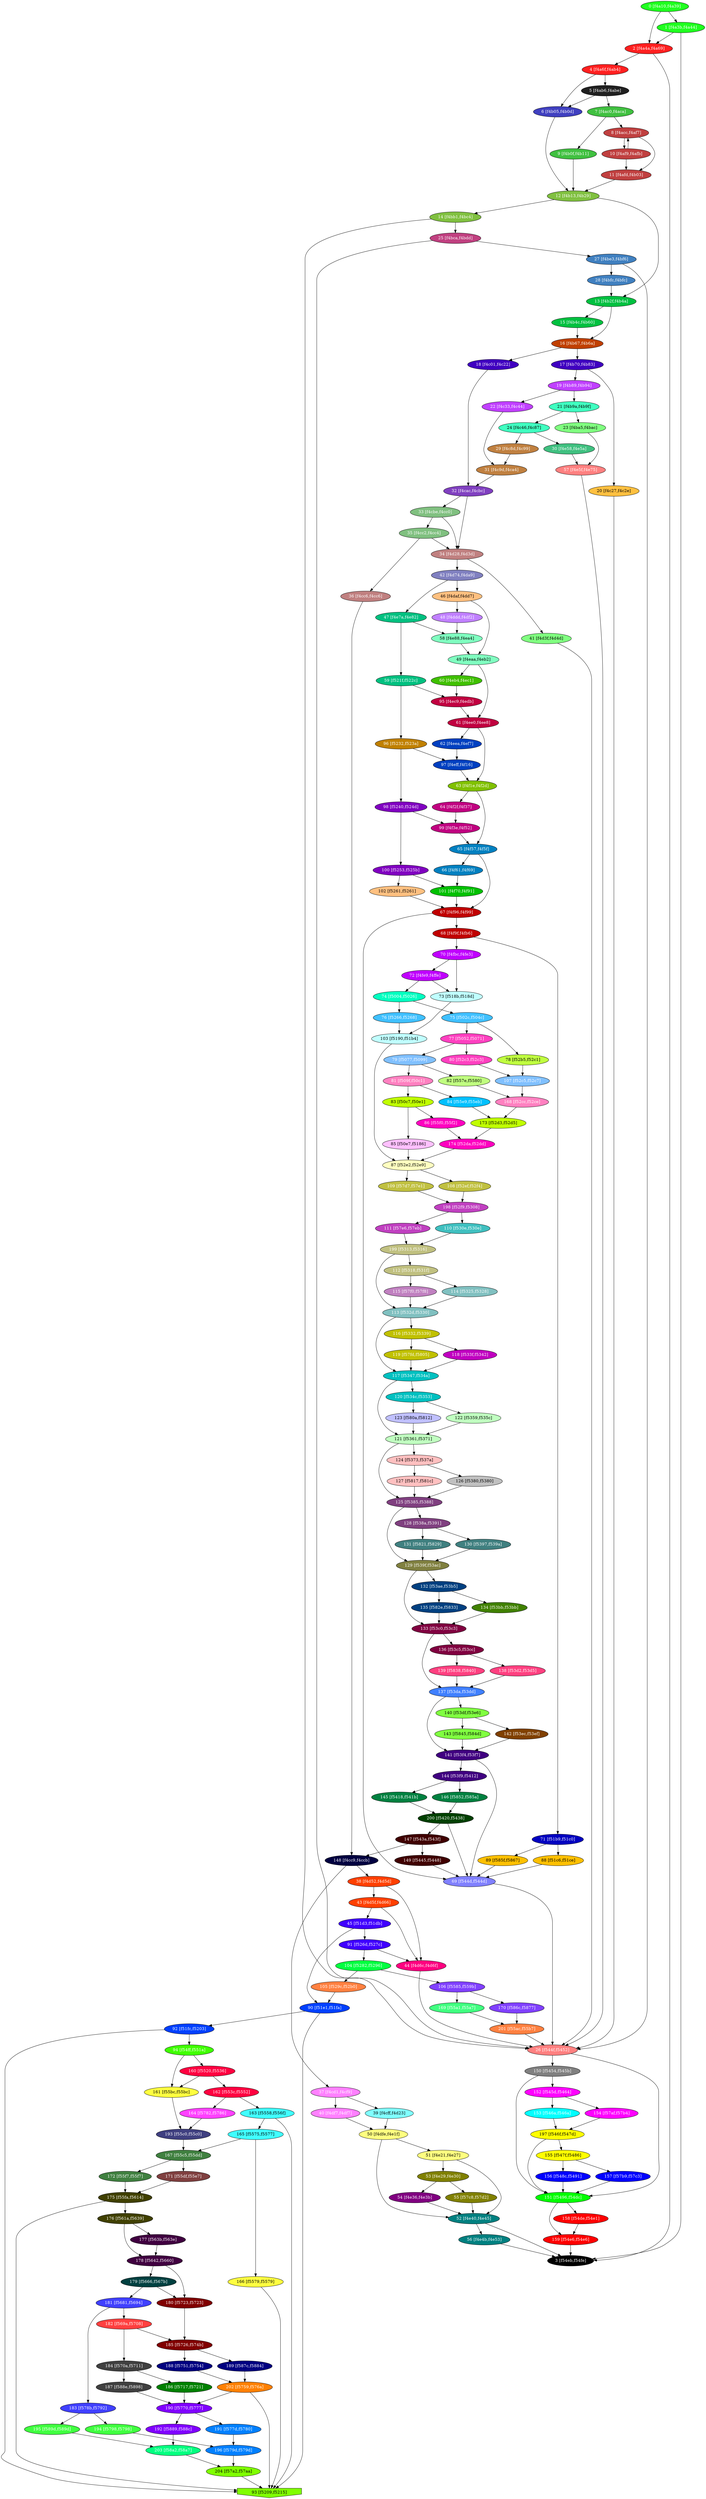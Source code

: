 diGraph libnss3{
	libnss3_0  [style=filled fillcolor="#20FF20" fontcolor="#ffffff" shape=oval label="0 [f4a10,f4a39]"]
	libnss3_1  [style=filled fillcolor="#20FF20" fontcolor="#ffffff" shape=oval label="1 [f4a3b,f4a44]"]
	libnss3_2  [style=filled fillcolor="#FF2020" fontcolor="#ffffff" shape=oval label="2 [f4a4a,f4a69]"]
	libnss3_3  [style=filled fillcolor="#000000" fontcolor="#ffffff" shape=oval label="3 [f54eb,f54fe]"]
	libnss3_4  [style=filled fillcolor="#FF2020" fontcolor="#ffffff" shape=oval label="4 [f4a6f,f4ab4]"]
	libnss3_5  [style=filled fillcolor="#202020" fontcolor="#ffffff" shape=oval label="5 [f4ab6,f4abe]"]
	libnss3_6  [style=filled fillcolor="#4040C0" fontcolor="#ffffff" shape=oval label="6 [f4b05,f4b0d]"]
	libnss3_7  [style=filled fillcolor="#40C040" fontcolor="#ffffff" shape=oval label="7 [f4ac0,f4aca]"]
	libnss3_8  [style=filled fillcolor="#C04040" fontcolor="#ffffff" shape=oval label="8 [f4acc,f4af7]"]
	libnss3_9  [style=filled fillcolor="#40C040" fontcolor="#ffffff" shape=oval label="9 [f4b0f,f4b11]"]
	libnss3_a  [style=filled fillcolor="#C04040" fontcolor="#ffffff" shape=oval label="10 [f4af9,f4afb]"]
	libnss3_b  [style=filled fillcolor="#C04040" fontcolor="#ffffff" shape=oval label="11 [f4afd,f4b03]"]
	libnss3_c  [style=filled fillcolor="#80C040" fontcolor="#ffffff" shape=oval label="12 [f4b13,f4b29]"]
	libnss3_d  [style=filled fillcolor="#00C040" fontcolor="#ffffff" shape=oval label="13 [f4b2f,f4b4a]"]
	libnss3_e  [style=filled fillcolor="#80C040" fontcolor="#ffffff" shape=oval label="14 [f4bb1,f4bc4]"]
	libnss3_f  [style=filled fillcolor="#00C040" fontcolor="#ffffff" shape=oval label="15 [f4b4c,f4b60]"]
	libnss3_10  [style=filled fillcolor="#C04000" fontcolor="#ffffff" shape=oval label="16 [f4b67,f4b6a]"]
	libnss3_11  [style=filled fillcolor="#4000C0" fontcolor="#ffffff" shape=oval label="17 [f4b70,f4b83]"]
	libnss3_12  [style=filled fillcolor="#4000C0" fontcolor="#ffffff" shape=oval label="18 [f4c01,f4c22]"]
	libnss3_13  [style=filled fillcolor="#C040FF" fontcolor="#ffffff" shape=oval label="19 [f4b89,f4b94]"]
	libnss3_14  [style=filled fillcolor="#FFC040" fontcolor="#000000" shape=oval label="20 [f4c27,f4c2e]"]
	libnss3_15  [style=filled fillcolor="#40FFC0" fontcolor="#000000" shape=oval label="21 [f4b9a,f4b9f]"]
	libnss3_16  [style=filled fillcolor="#C040FF" fontcolor="#ffffff" shape=oval label="22 [f4c33,f4c44]"]
	libnss3_17  [style=filled fillcolor="#80FF80" fontcolor="#000000" shape=oval label="23 [f4ba5,f4bac]"]
	libnss3_18  [style=filled fillcolor="#40FFC0" fontcolor="#000000" shape=oval label="24 [f4c46,f4c87]"]
	libnss3_19  [style=filled fillcolor="#C04080" fontcolor="#ffffff" shape=oval label="25 [f4bca,f4bdd]"]
	libnss3_1a  [style=filled fillcolor="#FF8080" fontcolor="#ffffff" shape=oval label="26 [f544f,f5452]"]
	libnss3_1b  [style=filled fillcolor="#4080C0" fontcolor="#ffffff" shape=oval label="27 [f4be3,f4bf6]"]
	libnss3_1c  [style=filled fillcolor="#4080C0" fontcolor="#ffffff" shape=oval label="28 [f4bfc,f4bfc]"]
	libnss3_1d  [style=filled fillcolor="#C08040" fontcolor="#ffffff" shape=oval label="29 [f4c8d,f4c99]"]
	libnss3_1e  [style=filled fillcolor="#40C080" fontcolor="#ffffff" shape=oval label="30 [f4e58,f4e5a]"]
	libnss3_1f  [style=filled fillcolor="#C08040" fontcolor="#ffffff" shape=oval label="31 [f4c9d,f4ca4]"]
	libnss3_20  [style=filled fillcolor="#8040C0" fontcolor="#ffffff" shape=oval label="32 [f4cac,f4cbc]"]
	libnss3_21  [style=filled fillcolor="#80C080" fontcolor="#ffffff" shape=oval label="33 [f4cbe,f4cc0]"]
	libnss3_22  [style=filled fillcolor="#C08080" fontcolor="#ffffff" shape=oval label="34 [f4d28,f4d3d]"]
	libnss3_23  [style=filled fillcolor="#80C080" fontcolor="#ffffff" shape=oval label="35 [f4cc2,f4cc4]"]
	libnss3_24  [style=filled fillcolor="#C08080" fontcolor="#ffffff" shape=oval label="36 [f4cc6,f4cc6]"]
	libnss3_25  [style=filled fillcolor="#FF80FF" fontcolor="#ffffff" shape=oval label="37 [f4cd1,f4cf9]"]
	libnss3_26  [style=filled fillcolor="#FF4000" fontcolor="#ffffff" shape=oval label="38 [f4d52,f4d5d]"]
	libnss3_27  [style=filled fillcolor="#80FFFF" fontcolor="#000000" shape=oval label="39 [f4cff,f4d23]"]
	libnss3_28  [style=filled fillcolor="#FF80FF" fontcolor="#ffffff" shape=oval label="40 [f4df7,f4df7]"]
	libnss3_29  [style=filled fillcolor="#80FF80" fontcolor="#000000" shape=oval label="41 [f4d3f,f4d4d]"]
	libnss3_2a  [style=filled fillcolor="#8080C0" fontcolor="#ffffff" shape=oval label="42 [f4d74,f4da9]"]
	libnss3_2b  [style=filled fillcolor="#FF4000" fontcolor="#ffffff" shape=oval label="43 [f4d5f,f4d66]"]
	libnss3_2c  [style=filled fillcolor="#FF0080" fontcolor="#ffffff" shape=oval label="44 [f4d6c,f4d6f]"]
	libnss3_2d  [style=filled fillcolor="#4000FF" fontcolor="#ffffff" shape=oval label="45 [f51d3,f51db]"]
	libnss3_2e  [style=filled fillcolor="#FFC080" fontcolor="#000000" shape=oval label="46 [f4daf,f4dd7]"]
	libnss3_2f  [style=filled fillcolor="#00C080" fontcolor="#ffffff" shape=oval label="47 [f4e7a,f4e82]"]
	libnss3_30  [style=filled fillcolor="#C080FF" fontcolor="#ffffff" shape=oval label="48 [f4ddd,f4df2]"]
	libnss3_31  [style=filled fillcolor="#80FFC0" fontcolor="#000000" shape=oval label="49 [f4eaa,f4eb2]"]
	libnss3_32  [style=filled fillcolor="#FFFF80" fontcolor="#000000" shape=oval label="50 [f4dfe,f4e1f]"]
	libnss3_33  [style=filled fillcolor="#FFFF80" fontcolor="#000000" shape=oval label="51 [f4e21,f4e27]"]
	libnss3_34  [style=filled fillcolor="#008080" fontcolor="#ffffff" shape=oval label="52 [f4e40,f4e45]"]
	libnss3_35  [style=filled fillcolor="#808000" fontcolor="#ffffff" shape=oval label="53 [f4e29,f4e30]"]
	libnss3_36  [style=filled fillcolor="#800080" fontcolor="#ffffff" shape=oval label="54 [f4e36,f4e3b]"]
	libnss3_37  [style=filled fillcolor="#808000" fontcolor="#ffffff" shape=oval label="55 [f57c8,f57d2]"]
	libnss3_38  [style=filled fillcolor="#008080" fontcolor="#ffffff" shape=oval label="56 [f4e4b,f4e53]"]
	libnss3_39  [style=filled fillcolor="#FF8080" fontcolor="#ffffff" shape=oval label="57 [f4e5f,f4e75]"]
	libnss3_3a  [style=filled fillcolor="#80FFC0" fontcolor="#000000" shape=oval label="58 [f4e88,f4ea4]"]
	libnss3_3b  [style=filled fillcolor="#00C080" fontcolor="#ffffff" shape=oval label="59 [f521f,f522c]"]
	libnss3_3c  [style=filled fillcolor="#40C000" fontcolor="#ffffff" shape=oval label="60 [f4eb4,f4ec1]"]
	libnss3_3d  [style=filled fillcolor="#C00040" fontcolor="#ffffff" shape=oval label="61 [f4ee0,f4ee8]"]
	libnss3_3e  [style=filled fillcolor="#0040C0" fontcolor="#ffffff" shape=oval label="62 [f4eea,f4ef7]"]
	libnss3_3f  [style=filled fillcolor="#80C000" fontcolor="#ffffff" shape=oval label="63 [f4f1e,f4f2d]"]
	libnss3_40  [style=filled fillcolor="#C00080" fontcolor="#ffffff" shape=oval label="64 [f4f2f,f4f37]"]
	libnss3_41  [style=filled fillcolor="#0080C0" fontcolor="#ffffff" shape=oval label="65 [f4f57,f4f5f]"]
	libnss3_42  [style=filled fillcolor="#0080C0" fontcolor="#ffffff" shape=oval label="66 [f4f61,f4f69]"]
	libnss3_43  [style=filled fillcolor="#C00000" fontcolor="#ffffff" shape=oval label="67 [f4f96,f4f99]"]
	libnss3_44  [style=filled fillcolor="#C00000" fontcolor="#ffffff" shape=oval label="68 [f4f9f,f4fb6]"]
	libnss3_45  [style=filled fillcolor="#8080FF" fontcolor="#ffffff" shape=oval label="69 [f544d,f544d]"]
	libnss3_46  [style=filled fillcolor="#C000FF" fontcolor="#ffffff" shape=oval label="70 [f4fbc,f4fe3]"]
	libnss3_47  [style=filled fillcolor="#0000C0" fontcolor="#ffffff" shape=oval label="71 [f51b9,f51c0]"]
	libnss3_48  [style=filled fillcolor="#C000FF" fontcolor="#ffffff" shape=oval label="72 [f4fe9,f4ffe]"]
	libnss3_49  [style=filled fillcolor="#C0FFFF" fontcolor="#000000" shape=oval label="73 [f518b,f518d]"]
	libnss3_4a  [style=filled fillcolor="#00FFC0" fontcolor="#ffffff" shape=oval label="74 [f5004,f5026]"]
	libnss3_4b  [style=filled fillcolor="#40C0FF" fontcolor="#ffffff" shape=oval label="75 [f502c,f504c]"]
	libnss3_4c  [style=filled fillcolor="#40C0FF" fontcolor="#ffffff" shape=oval label="76 [f5266,f5268]"]
	libnss3_4d  [style=filled fillcolor="#FF40C0" fontcolor="#ffffff" shape=oval label="77 [f5052,f5071]"]
	libnss3_4e  [style=filled fillcolor="#C0FF40" fontcolor="#000000" shape=oval label="78 [f52b5,f52c1]"]
	libnss3_4f  [style=filled fillcolor="#80C0FF" fontcolor="#ffffff" shape=oval label="79 [f5077,f5099]"]
	libnss3_50  [style=filled fillcolor="#FF40C0" fontcolor="#ffffff" shape=oval label="80 [f52c3,f52c3]"]
	libnss3_51  [style=filled fillcolor="#FF80C0" fontcolor="#ffffff" shape=oval label="81 [f509f,f50c1]"]
	libnss3_52  [style=filled fillcolor="#C0FF80" fontcolor="#000000" shape=oval label="82 [f557e,f5580]"]
	libnss3_53  [style=filled fillcolor="#C0FF00" fontcolor="#000000" shape=oval label="83 [f50c7,f50e1]"]
	libnss3_54  [style=filled fillcolor="#00C0FF" fontcolor="#ffffff" shape=oval label="84 [f55e9,f55eb]"]
	libnss3_55  [style=filled fillcolor="#FFC0FF" fontcolor="#000000" shape=oval label="85 [f50e7,f5186]"]
	libnss3_56  [style=filled fillcolor="#FF00C0" fontcolor="#ffffff" shape=oval label="86 [f55f0,f55f2]"]
	libnss3_57  [style=filled fillcolor="#FFFFC0" fontcolor="#000000" shape=oval label="87 [f52e2,f52e9]"]
	libnss3_58  [style=filled fillcolor="#FFC000" fontcolor="#000000" shape=oval label="88 [f51c6,f51ce]"]
	libnss3_59  [style=filled fillcolor="#FFC000" fontcolor="#000000" shape=oval label="89 [f585f,f5867]"]
	libnss3_5a  [style=filled fillcolor="#0040FF" fontcolor="#ffffff" shape=oval label="90 [f51e1,f51fa]"]
	libnss3_5b  [style=filled fillcolor="#4000FF" fontcolor="#ffffff" shape=oval label="91 [f526d,f527c]"]
	libnss3_5c  [style=filled fillcolor="#0040FF" fontcolor="#ffffff" shape=oval label="92 [f51fc,f5203]"]
	libnss3_5d  [style=filled fillcolor="#80FF00" fontcolor="#000000" shape=invhouse label="93 [f5209,f5215]"]
	libnss3_5e  [style=filled fillcolor="#40FF00" fontcolor="#ffffff" shape=oval label="94 [f54ff,f551a]"]
	libnss3_5f  [style=filled fillcolor="#C00040" fontcolor="#ffffff" shape=oval label="95 [f4ec9,f4edb]"]
	libnss3_60  [style=filled fillcolor="#C08000" fontcolor="#ffffff" shape=oval label="96 [f5232,f523a]"]
	libnss3_61  [style=filled fillcolor="#0040C0" fontcolor="#ffffff" shape=oval label="97 [f4eff,f4f16]"]
	libnss3_62  [style=filled fillcolor="#8000C0" fontcolor="#ffffff" shape=oval label="98 [f5240,f524d]"]
	libnss3_63  [style=filled fillcolor="#C00080" fontcolor="#ffffff" shape=oval label="99 [f4f3e,f4f52]"]
	libnss3_64  [style=filled fillcolor="#8000C0" fontcolor="#ffffff" shape=oval label="100 [f5253,f525b]"]
	libnss3_65  [style=filled fillcolor="#00C000" fontcolor="#ffffff" shape=oval label="101 [f4f70,f4f91]"]
	libnss3_66  [style=filled fillcolor="#FFC080" fontcolor="#000000" shape=oval label="102 [f5261,f5261]"]
	libnss3_67  [style=filled fillcolor="#C0FFFF" fontcolor="#000000" shape=oval label="103 [f5190,f51b4]"]
	libnss3_68  [style=filled fillcolor="#00FF40" fontcolor="#ffffff" shape=oval label="104 [f5282,f5296]"]
	libnss3_69  [style=filled fillcolor="#FF8040" fontcolor="#ffffff" shape=oval label="105 [f529c,f52b0]"]
	libnss3_6a  [style=filled fillcolor="#8040FF" fontcolor="#ffffff" shape=oval label="106 [f5585,f559b]"]
	libnss3_6b  [style=filled fillcolor="#80C0FF" fontcolor="#ffffff" shape=oval label="107 [f52c5,f52c7]"]
	libnss3_6c  [style=filled fillcolor="#C0C040" fontcolor="#ffffff" shape=oval label="108 [f52ef,f52f4]"]
	libnss3_6d  [style=filled fillcolor="#C0C040" fontcolor="#ffffff" shape=oval label="109 [f57d7,f57e1]"]
	libnss3_6e  [style=filled fillcolor="#40C0C0" fontcolor="#ffffff" shape=oval label="110 [f530e,f530e]"]
	libnss3_6f  [style=filled fillcolor="#C040C0" fontcolor="#ffffff" shape=oval label="111 [f57e6,f57eb]"]
	libnss3_70  [style=filled fillcolor="#C0C080" fontcolor="#ffffff" shape=oval label="112 [f5318,f531f]"]
	libnss3_71  [style=filled fillcolor="#80C0C0" fontcolor="#ffffff" shape=oval label="113 [f532d,f5330]"]
	libnss3_72  [style=filled fillcolor="#80C0C0" fontcolor="#ffffff" shape=oval label="114 [f5325,f5328]"]
	libnss3_73  [style=filled fillcolor="#C080C0" fontcolor="#ffffff" shape=oval label="115 [f57f0,f57f8]"]
	libnss3_74  [style=filled fillcolor="#C0C000" fontcolor="#ffffff" shape=oval label="116 [f5332,f5339]"]
	libnss3_75  [style=filled fillcolor="#00C0C0" fontcolor="#ffffff" shape=oval label="117 [f5347,f534a]"]
	libnss3_76  [style=filled fillcolor="#C000C0" fontcolor="#ffffff" shape=oval label="118 [f533f,f5342]"]
	libnss3_77  [style=filled fillcolor="#C0C000" fontcolor="#ffffff" shape=oval label="119 [f57fd,f5805]"]
	libnss3_78  [style=filled fillcolor="#00C0C0" fontcolor="#ffffff" shape=oval label="120 [f534c,f5353]"]
	libnss3_79  [style=filled fillcolor="#C0FFC0" fontcolor="#000000" shape=oval label="121 [f5361,f5371]"]
	libnss3_7a  [style=filled fillcolor="#C0FFC0" fontcolor="#000000" shape=oval label="122 [f5359,f535c]"]
	libnss3_7b  [style=filled fillcolor="#C0C0FF" fontcolor="#000000" shape=oval label="123 [f580a,f5812]"]
	libnss3_7c  [style=filled fillcolor="#FFC0C0" fontcolor="#000000" shape=oval label="124 [f5373,f537a]"]
	libnss3_7d  [style=filled fillcolor="#804080" fontcolor="#ffffff" shape=oval label="125 [f5385,f5388]"]
	libnss3_7e  [style=filled fillcolor="#C0C0C0" fontcolor="#000000" shape=oval label="126 [f5380,f5380]"]
	libnss3_7f  [style=filled fillcolor="#FFC0C0" fontcolor="#000000" shape=oval label="127 [f5817,f581c]"]
	libnss3_80  [style=filled fillcolor="#804080" fontcolor="#ffffff" shape=oval label="128 [f538a,f5391]"]
	libnss3_81  [style=filled fillcolor="#808040" fontcolor="#ffffff" shape=oval label="129 [f539f,f53ac]"]
	libnss3_82  [style=filled fillcolor="#408080" fontcolor="#ffffff" shape=oval label="130 [f5397,f539a]"]
	libnss3_83  [style=filled fillcolor="#408080" fontcolor="#ffffff" shape=oval label="131 [f5821,f5829]"]
	libnss3_84  [style=filled fillcolor="#004080" fontcolor="#ffffff" shape=oval label="132 [f53ae,f53b5]"]
	libnss3_85  [style=filled fillcolor="#800040" fontcolor="#ffffff" shape=oval label="133 [f53c0,f53c3]"]
	libnss3_86  [style=filled fillcolor="#408000" fontcolor="#ffffff" shape=oval label="134 [f53bb,f53bb]"]
	libnss3_87  [style=filled fillcolor="#004080" fontcolor="#ffffff" shape=oval label="135 [f582e,f5833]"]
	libnss3_88  [style=filled fillcolor="#800040" fontcolor="#ffffff" shape=oval label="136 [f53c5,f53cc]"]
	libnss3_89  [style=filled fillcolor="#4080FF" fontcolor="#ffffff" shape=oval label="137 [f53da,f53dd]"]
	libnss3_8a  [style=filled fillcolor="#FF4080" fontcolor="#ffffff" shape=oval label="138 [f53d2,f53d5]"]
	libnss3_8b  [style=filled fillcolor="#FF4080" fontcolor="#ffffff" shape=oval label="139 [f5838,f5840]"]
	libnss3_8c  [style=filled fillcolor="#80FF40" fontcolor="#000000" shape=oval label="140 [f53df,f53e6]"]
	libnss3_8d  [style=filled fillcolor="#400080" fontcolor="#ffffff" shape=oval label="141 [f53f4,f53f7]"]
	libnss3_8e  [style=filled fillcolor="#804000" fontcolor="#ffffff" shape=oval label="142 [f53ec,f53ef]"]
	libnss3_8f  [style=filled fillcolor="#80FF40" fontcolor="#000000" shape=oval label="143 [f5845,f584d]"]
	libnss3_90  [style=filled fillcolor="#400080" fontcolor="#ffffff" shape=oval label="144 [f53f9,f5412]"]
	libnss3_91  [style=filled fillcolor="#008040" fontcolor="#ffffff" shape=oval label="145 [f5418,f541b]"]
	libnss3_92  [style=filled fillcolor="#008040" fontcolor="#ffffff" shape=oval label="146 [f5852,f585a]"]
	libnss3_93  [style=filled fillcolor="#400000" fontcolor="#ffffff" shape=oval label="147 [f543a,f543f]"]
	libnss3_94  [style=filled fillcolor="#000040" fontcolor="#ffffff" shape=oval label="148 [f4cc9,f4ccb]"]
	libnss3_95  [style=filled fillcolor="#400000" fontcolor="#ffffff" shape=oval label="149 [f5445,f5448]"]
	libnss3_96  [style=filled fillcolor="#808080" fontcolor="#ffffff" shape=oval label="150 [f5454,f545b]"]
	libnss3_97  [style=filled fillcolor="#00FF00" fontcolor="#ffffff" shape=oval label="151 [f5496,f54dc]"]
	libnss3_98  [style=filled fillcolor="#FF00FF" fontcolor="#ffffff" shape=oval label="152 [f545d,f5464]"]
	libnss3_99  [style=filled fillcolor="#00FFFF" fontcolor="#ffffff" shape=oval label="153 [f546a,f546a]"]
	libnss3_9a  [style=filled fillcolor="#FF00FF" fontcolor="#ffffff" shape=oval label="154 [f57af,f57b4]"]
	libnss3_9b  [style=filled fillcolor="#FFFF00" fontcolor="#000000" shape=oval label="155 [f547f,f5486]"]
	libnss3_9c  [style=filled fillcolor="#0000FF" fontcolor="#ffffff" shape=oval label="156 [f548c,f5491]"]
	libnss3_9d  [style=filled fillcolor="#0000FF" fontcolor="#ffffff" shape=oval label="157 [f57b9,f57c3]"]
	libnss3_9e  [style=filled fillcolor="#FF0000" fontcolor="#ffffff" shape=oval label="158 [f54de,f54e1]"]
	libnss3_9f  [style=filled fillcolor="#FF0000" fontcolor="#ffffff" shape=oval label="159 [f54e6,f54e6]"]
	libnss3_a0  [style=filled fillcolor="#FF0040" fontcolor="#ffffff" shape=oval label="160 [f5520,f5536]"]
	libnss3_a1  [style=filled fillcolor="#FFFF40" fontcolor="#000000" shape=oval label="161 [f55bc,f55bc]"]
	libnss3_a2  [style=filled fillcolor="#FF0040" fontcolor="#ffffff" shape=oval label="162 [f553c,f5552]"]
	libnss3_a3  [style=filled fillcolor="#40FFFF" fontcolor="#000000" shape=oval label="163 [f5558,f556f]"]
	libnss3_a4  [style=filled fillcolor="#FF40FF" fontcolor="#ffffff" shape=oval label="164 [f5782,f5786]"]
	libnss3_a5  [style=filled fillcolor="#40FFFF" fontcolor="#000000" shape=oval label="165 [f5575,f5577]"]
	libnss3_a6  [style=filled fillcolor="#FFFF40" fontcolor="#000000" shape=oval label="166 [f5579,f5579]"]
	libnss3_a7  [style=filled fillcolor="#408040" fontcolor="#ffffff" shape=oval label="167 [f55c5,f55dd]"]
	libnss3_a8  [style=filled fillcolor="#FF80C0" fontcolor="#ffffff" shape=oval label="168 [f52cc,f52ce]"]
	libnss3_a9  [style=filled fillcolor="#40FF80" fontcolor="#ffffff" shape=oval label="169 [f55a1,f55a7]"]
	libnss3_aa  [style=filled fillcolor="#8040FF" fontcolor="#ffffff" shape=oval label="170 [f586c,f5877]"]
	libnss3_ab  [style=filled fillcolor="#804040" fontcolor="#ffffff" shape=oval label="171 [f55df,f55e7]"]
	libnss3_ac  [style=filled fillcolor="#408040" fontcolor="#ffffff" shape=oval label="172 [f55f7,f55f7]"]
	libnss3_ad  [style=filled fillcolor="#C0FF00" fontcolor="#000000" shape=oval label="173 [f52d3,f52d5]"]
	libnss3_ae  [style=filled fillcolor="#FF00C0" fontcolor="#ffffff" shape=oval label="174 [f52da,f52dd]"]
	libnss3_af  [style=filled fillcolor="#404000" fontcolor="#ffffff" shape=oval label="175 [f55fa,f5614]"]
	libnss3_b0  [style=filled fillcolor="#404000" fontcolor="#ffffff" shape=oval label="176 [f561a,f5639]"]
	libnss3_b1  [style=filled fillcolor="#400040" fontcolor="#ffffff" shape=oval label="177 [f563b,f563e]"]
	libnss3_b2  [style=filled fillcolor="#400040" fontcolor="#ffffff" shape=oval label="178 [f5642,f5660]"]
	libnss3_b3  [style=filled fillcolor="#004040" fontcolor="#ffffff" shape=oval label="179 [f5666,f567b]"]
	libnss3_b4  [style=filled fillcolor="#800000" fontcolor="#ffffff" shape=oval label="180 [f5723,f5723]"]
	libnss3_b5  [style=filled fillcolor="#4040FF" fontcolor="#ffffff" shape=oval label="181 [f5681,f5694]"]
	libnss3_b6  [style=filled fillcolor="#FF4040" fontcolor="#ffffff" shape=oval label="182 [f569a,f5708]"]
	libnss3_b7  [style=filled fillcolor="#4040FF" fontcolor="#ffffff" shape=oval label="183 [f578b,f5792]"]
	libnss3_b8  [style=filled fillcolor="#404040" fontcolor="#ffffff" shape=oval label="184 [f570a,f5711]"]
	libnss3_b9  [style=filled fillcolor="#800000" fontcolor="#ffffff" shape=oval label="185 [f5726,f574b]"]
	libnss3_ba  [style=filled fillcolor="#008000" fontcolor="#ffffff" shape=oval label="186 [f5717,f5721]"]
	libnss3_bb  [style=filled fillcolor="#404040" fontcolor="#ffffff" shape=oval label="187 [f588e,f5898]"]
	libnss3_bc  [style=filled fillcolor="#000080" fontcolor="#ffffff" shape=oval label="188 [f5751,f5754]"]
	libnss3_bd  [style=filled fillcolor="#000080" fontcolor="#ffffff" shape=oval label="189 [f587c,f5884]"]
	libnss3_be  [style=filled fillcolor="#8000FF" fontcolor="#ffffff" shape=oval label="190 [f5770,f5777]"]
	libnss3_bf  [style=filled fillcolor="#0080FF" fontcolor="#ffffff" shape=oval label="191 [f577d,f5780]"]
	libnss3_c0  [style=filled fillcolor="#8000FF" fontcolor="#ffffff" shape=oval label="192 [f5889,f588c]"]
	libnss3_c1  [style=filled fillcolor="#404080" fontcolor="#ffffff" shape=oval label="193 [f55c0,f55c0]"]
	libnss3_c2  [style=filled fillcolor="#40FF40" fontcolor="#ffffff" shape=oval label="194 [f5798,f5798]"]
	libnss3_c3  [style=filled fillcolor="#40FF40" fontcolor="#ffffff" shape=oval label="195 [f589d,f589d]"]
	libnss3_c4  [style=filled fillcolor="#0080FF" fontcolor="#ffffff" shape=oval label="196 [f579d,f579d]"]
	libnss3_c5  [style=filled fillcolor="#FFFF00" fontcolor="#000000" shape=oval label="197 [f546f,f547d]"]
	libnss3_c6  [style=filled fillcolor="#C040C0" fontcolor="#ffffff" shape=oval label="198 [f52f9,f5308]"]
	libnss3_c7  [style=filled fillcolor="#C0C080" fontcolor="#ffffff" shape=oval label="199 [f5313,f5316]"]
	libnss3_c8  [style=filled fillcolor="#004000" fontcolor="#ffffff" shape=oval label="200 [f5420,f5438]"]
	libnss3_c9  [style=filled fillcolor="#FF8040" fontcolor="#ffffff" shape=oval label="201 [f55ac,f55b7]"]
	libnss3_ca  [style=filled fillcolor="#FF8000" fontcolor="#ffffff" shape=oval label="202 [f5759,f576a]"]
	libnss3_cb  [style=filled fillcolor="#00FF80" fontcolor="#ffffff" shape=oval label="203 [f58a2,f58a7]"]
	libnss3_cc  [style=filled fillcolor="#80FF00" fontcolor="#000000" shape=oval label="204 [f57a2,f57aa]"]

	libnss3_0 -> libnss3_1
	libnss3_0 -> libnss3_2
	libnss3_1 -> libnss3_2
	libnss3_1 -> libnss3_3
	libnss3_2 -> libnss3_3
	libnss3_2 -> libnss3_4
	libnss3_4 -> libnss3_5
	libnss3_4 -> libnss3_6
	libnss3_5 -> libnss3_6
	libnss3_5 -> libnss3_7
	libnss3_6 -> libnss3_c
	libnss3_7 -> libnss3_8
	libnss3_7 -> libnss3_9
	libnss3_8 -> libnss3_a
	libnss3_8 -> libnss3_b
	libnss3_9 -> libnss3_c
	libnss3_a -> libnss3_8
	libnss3_a -> libnss3_b
	libnss3_b -> libnss3_c
	libnss3_c -> libnss3_d
	libnss3_c -> libnss3_e
	libnss3_d -> libnss3_f
	libnss3_d -> libnss3_10
	libnss3_e -> libnss3_19
	libnss3_e -> libnss3_1a
	libnss3_f -> libnss3_10
	libnss3_10 -> libnss3_11
	libnss3_10 -> libnss3_12
	libnss3_11 -> libnss3_13
	libnss3_11 -> libnss3_14
	libnss3_12 -> libnss3_20
	libnss3_13 -> libnss3_15
	libnss3_13 -> libnss3_16
	libnss3_14 -> libnss3_1a
	libnss3_15 -> libnss3_17
	libnss3_15 -> libnss3_18
	libnss3_16 -> libnss3_1f
	libnss3_17 -> libnss3_39
	libnss3_18 -> libnss3_1d
	libnss3_18 -> libnss3_1e
	libnss3_19 -> libnss3_1a
	libnss3_19 -> libnss3_1b
	libnss3_1a -> libnss3_96
	libnss3_1a -> libnss3_97
	libnss3_1b -> libnss3_1a
	libnss3_1b -> libnss3_1c
	libnss3_1c -> libnss3_d
	libnss3_1d -> libnss3_1f
	libnss3_1e -> libnss3_39
	libnss3_1f -> libnss3_20
	libnss3_20 -> libnss3_21
	libnss3_20 -> libnss3_22
	libnss3_21 -> libnss3_22
	libnss3_21 -> libnss3_23
	libnss3_22 -> libnss3_29
	libnss3_22 -> libnss3_2a
	libnss3_23 -> libnss3_22
	libnss3_23 -> libnss3_24
	libnss3_24 -> libnss3_94
	libnss3_25 -> libnss3_27
	libnss3_25 -> libnss3_28
	libnss3_26 -> libnss3_2b
	libnss3_26 -> libnss3_2c
	libnss3_27 -> libnss3_32
	libnss3_28 -> libnss3_32
	libnss3_29 -> libnss3_1a
	libnss3_2a -> libnss3_2e
	libnss3_2a -> libnss3_2f
	libnss3_2b -> libnss3_2c
	libnss3_2b -> libnss3_2d
	libnss3_2c -> libnss3_1a
	libnss3_2d -> libnss3_5a
	libnss3_2d -> libnss3_5b
	libnss3_2e -> libnss3_30
	libnss3_2e -> libnss3_31
	libnss3_2f -> libnss3_3a
	libnss3_2f -> libnss3_3b
	libnss3_30 -> libnss3_3a
	libnss3_31 -> libnss3_3c
	libnss3_31 -> libnss3_3d
	libnss3_32 -> libnss3_33
	libnss3_32 -> libnss3_34
	libnss3_33 -> libnss3_34
	libnss3_33 -> libnss3_35
	libnss3_34 -> libnss3_3
	libnss3_34 -> libnss3_38
	libnss3_35 -> libnss3_36
	libnss3_35 -> libnss3_37
	libnss3_36 -> libnss3_34
	libnss3_37 -> libnss3_34
	libnss3_38 -> libnss3_3
	libnss3_39 -> libnss3_1a
	libnss3_3a -> libnss3_31
	libnss3_3b -> libnss3_5f
	libnss3_3b -> libnss3_60
	libnss3_3c -> libnss3_5f
	libnss3_3d -> libnss3_3e
	libnss3_3d -> libnss3_3f
	libnss3_3e -> libnss3_61
	libnss3_3f -> libnss3_40
	libnss3_3f -> libnss3_41
	libnss3_40 -> libnss3_63
	libnss3_41 -> libnss3_42
	libnss3_41 -> libnss3_43
	libnss3_42 -> libnss3_65
	libnss3_43 -> libnss3_44
	libnss3_43 -> libnss3_45
	libnss3_44 -> libnss3_46
	libnss3_44 -> libnss3_47
	libnss3_45 -> libnss3_1a
	libnss3_46 -> libnss3_48
	libnss3_46 -> libnss3_49
	libnss3_47 -> libnss3_58
	libnss3_47 -> libnss3_59
	libnss3_48 -> libnss3_49
	libnss3_48 -> libnss3_4a
	libnss3_49 -> libnss3_67
	libnss3_4a -> libnss3_4b
	libnss3_4a -> libnss3_4c
	libnss3_4b -> libnss3_4d
	libnss3_4b -> libnss3_4e
	libnss3_4c -> libnss3_67
	libnss3_4d -> libnss3_4f
	libnss3_4d -> libnss3_50
	libnss3_4e -> libnss3_6b
	libnss3_4f -> libnss3_51
	libnss3_4f -> libnss3_52
	libnss3_50 -> libnss3_6b
	libnss3_51 -> libnss3_53
	libnss3_51 -> libnss3_54
	libnss3_52 -> libnss3_a8
	libnss3_53 -> libnss3_55
	libnss3_53 -> libnss3_56
	libnss3_54 -> libnss3_ad
	libnss3_55 -> libnss3_57
	libnss3_56 -> libnss3_ae
	libnss3_57 -> libnss3_6c
	libnss3_57 -> libnss3_6d
	libnss3_58 -> libnss3_45
	libnss3_59 -> libnss3_45
	libnss3_5a -> libnss3_5c
	libnss3_5a -> libnss3_5d
	libnss3_5b -> libnss3_2c
	libnss3_5b -> libnss3_68
	libnss3_5c -> libnss3_5d
	libnss3_5c -> libnss3_5e
	libnss3_5e -> libnss3_a0
	libnss3_5e -> libnss3_a1
	libnss3_5f -> libnss3_3d
	libnss3_60 -> libnss3_61
	libnss3_60 -> libnss3_62
	libnss3_61 -> libnss3_3f
	libnss3_62 -> libnss3_63
	libnss3_62 -> libnss3_64
	libnss3_63 -> libnss3_41
	libnss3_64 -> libnss3_65
	libnss3_64 -> libnss3_66
	libnss3_65 -> libnss3_43
	libnss3_66 -> libnss3_43
	libnss3_67 -> libnss3_57
	libnss3_68 -> libnss3_69
	libnss3_68 -> libnss3_6a
	libnss3_69 -> libnss3_5a
	libnss3_6a -> libnss3_a9
	libnss3_6a -> libnss3_aa
	libnss3_6b -> libnss3_a8
	libnss3_6c -> libnss3_c6
	libnss3_6d -> libnss3_c6
	libnss3_6e -> libnss3_c7
	libnss3_6f -> libnss3_c7
	libnss3_70 -> libnss3_72
	libnss3_70 -> libnss3_73
	libnss3_71 -> libnss3_74
	libnss3_71 -> libnss3_75
	libnss3_72 -> libnss3_71
	libnss3_73 -> libnss3_71
	libnss3_74 -> libnss3_76
	libnss3_74 -> libnss3_77
	libnss3_75 -> libnss3_78
	libnss3_75 -> libnss3_79
	libnss3_76 -> libnss3_75
	libnss3_77 -> libnss3_75
	libnss3_78 -> libnss3_7a
	libnss3_78 -> libnss3_7b
	libnss3_79 -> libnss3_7c
	libnss3_79 -> libnss3_7d
	libnss3_7a -> libnss3_79
	libnss3_7b -> libnss3_79
	libnss3_7c -> libnss3_7e
	libnss3_7c -> libnss3_7f
	libnss3_7d -> libnss3_80
	libnss3_7d -> libnss3_81
	libnss3_7e -> libnss3_7d
	libnss3_7f -> libnss3_7d
	libnss3_80 -> libnss3_82
	libnss3_80 -> libnss3_83
	libnss3_81 -> libnss3_84
	libnss3_81 -> libnss3_85
	libnss3_82 -> libnss3_81
	libnss3_83 -> libnss3_81
	libnss3_84 -> libnss3_86
	libnss3_84 -> libnss3_87
	libnss3_85 -> libnss3_88
	libnss3_85 -> libnss3_89
	libnss3_86 -> libnss3_85
	libnss3_87 -> libnss3_85
	libnss3_88 -> libnss3_8a
	libnss3_88 -> libnss3_8b
	libnss3_89 -> libnss3_8c
	libnss3_89 -> libnss3_8d
	libnss3_8a -> libnss3_89
	libnss3_8b -> libnss3_89
	libnss3_8c -> libnss3_8e
	libnss3_8c -> libnss3_8f
	libnss3_8d -> libnss3_45
	libnss3_8d -> libnss3_90
	libnss3_8e -> libnss3_8d
	libnss3_8f -> libnss3_8d
	libnss3_90 -> libnss3_91
	libnss3_90 -> libnss3_92
	libnss3_91 -> libnss3_c8
	libnss3_92 -> libnss3_c8
	libnss3_93 -> libnss3_94
	libnss3_93 -> libnss3_95
	libnss3_94 -> libnss3_25
	libnss3_94 -> libnss3_26
	libnss3_95 -> libnss3_45
	libnss3_96 -> libnss3_97
	libnss3_96 -> libnss3_98
	libnss3_97 -> libnss3_9e
	libnss3_97 -> libnss3_9f
	libnss3_98 -> libnss3_99
	libnss3_98 -> libnss3_9a
	libnss3_99 -> libnss3_c5
	libnss3_9a -> libnss3_c5
	libnss3_9b -> libnss3_9c
	libnss3_9b -> libnss3_9d
	libnss3_9c -> libnss3_97
	libnss3_9d -> libnss3_97
	libnss3_9e -> libnss3_9f
	libnss3_9f -> libnss3_3
	libnss3_a0 -> libnss3_a1
	libnss3_a0 -> libnss3_a2
	libnss3_a1 -> libnss3_c1
	libnss3_a2 -> libnss3_a3
	libnss3_a2 -> libnss3_a4
	libnss3_a3 -> libnss3_5d
	libnss3_a3 -> libnss3_a5
	libnss3_a4 -> libnss3_c1
	libnss3_a5 -> libnss3_a6
	libnss3_a5 -> libnss3_a7
	libnss3_a6 -> libnss3_5d
	libnss3_a7 -> libnss3_ab
	libnss3_a7 -> libnss3_ac
	libnss3_a8 -> libnss3_ad
	libnss3_a9 -> libnss3_c9
	libnss3_aa -> libnss3_c9
	libnss3_ab -> libnss3_af
	libnss3_ac -> libnss3_af
	libnss3_ad -> libnss3_ae
	libnss3_ae -> libnss3_57
	libnss3_af -> libnss3_5d
	libnss3_af -> libnss3_b0
	libnss3_b0 -> libnss3_b1
	libnss3_b0 -> libnss3_b2
	libnss3_b1 -> libnss3_b2
	libnss3_b2 -> libnss3_b3
	libnss3_b2 -> libnss3_b4
	libnss3_b3 -> libnss3_b4
	libnss3_b3 -> libnss3_b5
	libnss3_b4 -> libnss3_b9
	libnss3_b5 -> libnss3_b6
	libnss3_b5 -> libnss3_b7
	libnss3_b6 -> libnss3_b8
	libnss3_b6 -> libnss3_b9
	libnss3_b7 -> libnss3_c2
	libnss3_b7 -> libnss3_c3
	libnss3_b8 -> libnss3_ba
	libnss3_b8 -> libnss3_bb
	libnss3_b9 -> libnss3_bc
	libnss3_b9 -> libnss3_bd
	libnss3_ba -> libnss3_be
	libnss3_bb -> libnss3_be
	libnss3_bc -> libnss3_ca
	libnss3_bd -> libnss3_ca
	libnss3_be -> libnss3_bf
	libnss3_be -> libnss3_c0
	libnss3_bf -> libnss3_c4
	libnss3_c0 -> libnss3_cb
	libnss3_c1 -> libnss3_a7
	libnss3_c2 -> libnss3_c4
	libnss3_c3 -> libnss3_cb
	libnss3_c4 -> libnss3_cc
	libnss3_c5 -> libnss3_97
	libnss3_c5 -> libnss3_9b
	libnss3_c6 -> libnss3_6e
	libnss3_c6 -> libnss3_6f
	libnss3_c7 -> libnss3_70
	libnss3_c7 -> libnss3_71
	libnss3_c8 -> libnss3_45
	libnss3_c8 -> libnss3_93
	libnss3_c9 -> libnss3_1a
	libnss3_ca -> libnss3_5d
	libnss3_ca -> libnss3_be
	libnss3_cb -> libnss3_cc
	libnss3_cc -> libnss3_5d
}